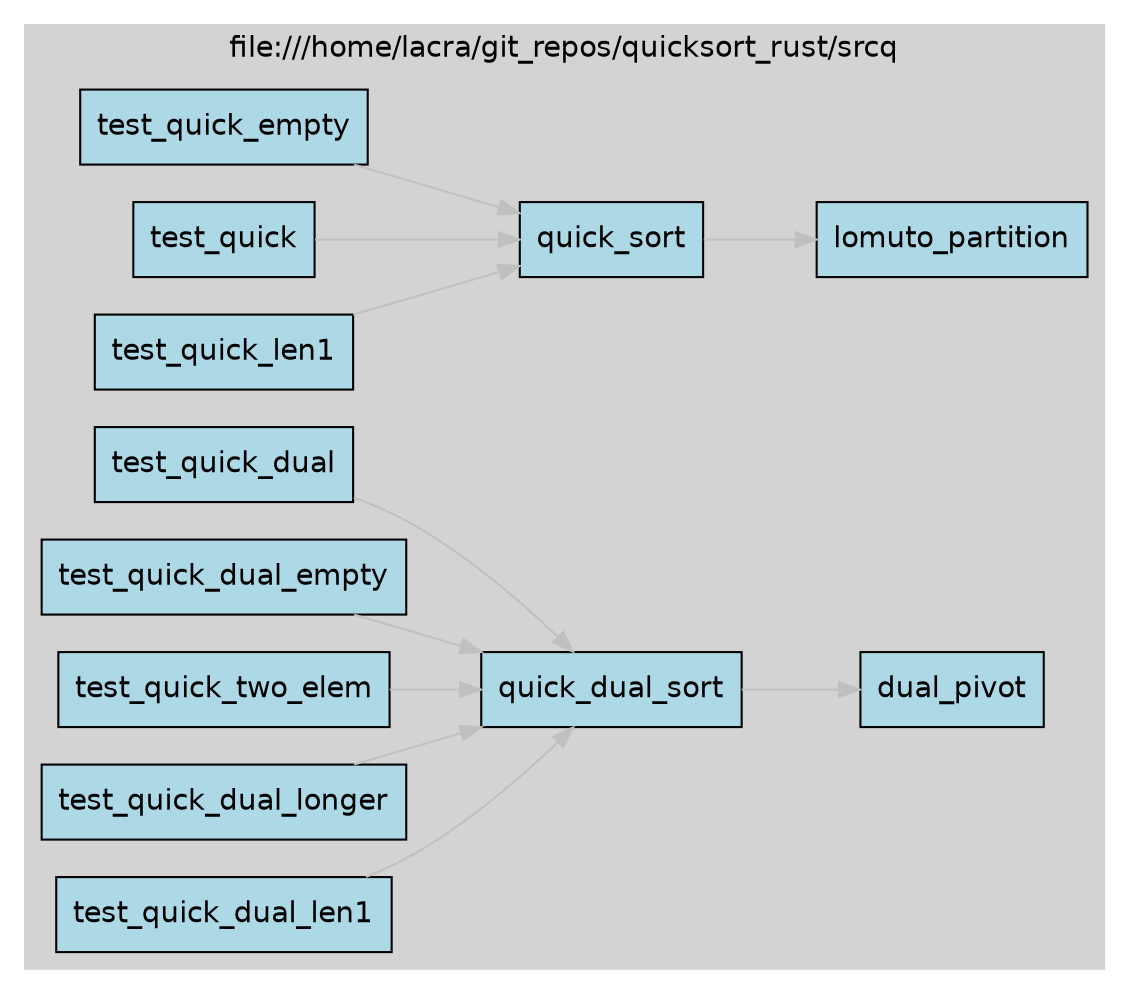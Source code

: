 digraph call_graph {
  rankdir=LR;
  node [shape=box, style=filled, fillcolor=lightblue, fontname=Helvetica];
  edge [color=gray];

  subgraph cluster_0 {
    label = "file:///home/lacra/git_repos/quicksort_rust/srcq";
    style=filled;
    color=lightgrey;
    fontname=Helvetica;
    "rust-analyzer cargo quicksort_rust 0.1.0 tests/test_quick_empty()." [label="test_quick_empty", tooltip="    fn test_quick_empty() {         let mut vector_in:Vec<i32> = vec![];         quick_sort(&mut vector_in);         debug_assert_eq!(vector_in, &[]);     }"]
    "rust-analyzer cargo quicksort_rust 0.1.0 lomuto_partition()." [label="lomuto_partition", tooltip="fn lomuto_partition<T: PartialOrd>(input: &mut [T]) -> usize {     let pivot = input.len() - 1;     let mut swap = 0;     for i in 0..pivot {         if input[i] < input[pivot] {             if swap !..."]
    "rust-analyzer cargo quicksort_rust 0.1.0 quick_dual_sort()." [label="quick_dual_sort", tooltip="pub fn quick_dual_sort<T: PartialOrd + Copy>(input: &mut [T]) {     if input.len() < 2 {return;}     dual_pivot(input, 0, input.len() - 1); }"]
    "rust-analyzer cargo quicksort_rust 0.1.0 tests/test_quick_dual()." [label="test_quick_dual", tooltip="    fn test_quick_dual() {         let mut vector_in = vec![10, 20, 11, 24];         quick_dual_sort(&mut vector_in);         debug_assert_eq!(vector_in, vec![10, 11, 20, 24]);     }"]
    "rust-analyzer cargo quicksort_rust 0.1.0 tests/test_quick()." [label="test_quick", tooltip="    fn test_quick() {         let mut vector_in = vec![10, 20, 11, 24];         quick_sort(&mut vector_in);         debug_assert_eq!(vector_in, vec![10, 11, 20, 24]);     }"]
    "rust-analyzer cargo quicksort_rust 0.1.0 tests/test_quick_dual_empty()." [label="test_quick_dual_empty", tooltip="    fn test_quick_dual_empty() {         let mut vector_in:Vec<i32> = vec![];         quick_dual_sort(&mut vector_in);         debug_assert_eq!(vector_in, &[]);     }"]
    "rust-analyzer cargo quicksort_rust 0.1.0 quick_sort()." [label="quick_sort", tooltip="pub fn quick_sort<T: PartialOrd>(input: &mut [T]) {     if input.len() > 1 {         let pivot = lomuto_partition(input);         quick_sort(&mut input[..pivot]);         quick_sort(&mut input[pivot +..."]
    "rust-analyzer cargo quicksort_rust 0.1.0 dual_pivot()." [label="dual_pivot", tooltip="fn dual_pivot<T: PartialOrd + Copy>(input: &mut [T], start: usize, end: usize) {     if start >= end {return;}     if input[start] > input[end] {         input.swap(start, end);     }     let lpivot =..."]
    "rust-analyzer cargo quicksort_rust 0.1.0 tests/test_quick_len1()." [label="test_quick_len1", tooltip="    fn test_quick_len1() {         let mut vector_in = vec![1];         quick_sort(&mut vector_in);         debug_assert_eq!(vector_in, vec![1]);     }"]
    "rust-analyzer cargo quicksort_rust 0.1.0 tests/test_quick_two_elem()." [label="test_quick_two_elem", tooltip="    fn test_quick_two_elem() {         let mut vector_in = [20, 10];         quick_dual_sort(&mut vector_in);         debug_assert_eq!(vector_in, [10, 20]);     }"]
    "rust-analyzer cargo quicksort_rust 0.1.0 tests/test_quick_dual_longer()." [label="test_quick_dual_longer", tooltip="    fn test_quick_dual_longer() {         let mut vector_in = [10, 20, 11, 24, 22, 21, 19];         quick_dual_sort(&mut vector_in);         debug_assert_eq!(vector_in, [10, 11, 19, 20, 21, 22, 24]); ..."]
    "rust-analyzer cargo quicksort_rust 0.1.0 tests/test_quick_dual_len1()." [label="test_quick_dual_len1", tooltip="    fn test_quick_dual_len1() {         let mut vector_in = vec![1];         quick_dual_sort(&mut vector_in);         debug_assert_eq!(vector_in, vec![1]);     }"]
  }

  "rust-analyzer cargo quicksort_rust 0.1.0 tests/test_quick_empty()." -> "rust-analyzer cargo quicksort_rust 0.1.0 quick_sort()."
  "rust-analyzer cargo quicksort_rust 0.1.0 quick_dual_sort()." -> "rust-analyzer cargo quicksort_rust 0.1.0 dual_pivot()."
  "rust-analyzer cargo quicksort_rust 0.1.0 tests/test_quick_dual()." -> "rust-analyzer cargo quicksort_rust 0.1.0 quick_dual_sort()."
  "rust-analyzer cargo quicksort_rust 0.1.0 tests/test_quick()." -> "rust-analyzer cargo quicksort_rust 0.1.0 quick_sort()."
  "rust-analyzer cargo quicksort_rust 0.1.0 tests/test_quick_dual_empty()." -> "rust-analyzer cargo quicksort_rust 0.1.0 quick_dual_sort()."
  "rust-analyzer cargo quicksort_rust 0.1.0 quick_sort()." -> "rust-analyzer cargo quicksort_rust 0.1.0 lomuto_partition()."
  "rust-analyzer cargo quicksort_rust 0.1.0 tests/test_quick_len1()." -> "rust-analyzer cargo quicksort_rust 0.1.0 quick_sort()."
  "rust-analyzer cargo quicksort_rust 0.1.0 tests/test_quick_two_elem()." -> "rust-analyzer cargo quicksort_rust 0.1.0 quick_dual_sort()."
  "rust-analyzer cargo quicksort_rust 0.1.0 tests/test_quick_dual_longer()." -> "rust-analyzer cargo quicksort_rust 0.1.0 quick_dual_sort()."
  "rust-analyzer cargo quicksort_rust 0.1.0 tests/test_quick_dual_len1()." -> "rust-analyzer cargo quicksort_rust 0.1.0 quick_dual_sort()."
}
